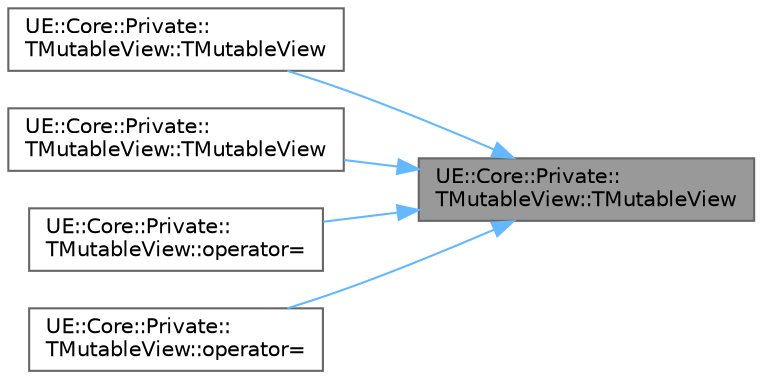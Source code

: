 digraph "UE::Core::Private::TMutableView::TMutableView"
{
 // INTERACTIVE_SVG=YES
 // LATEX_PDF_SIZE
  bgcolor="transparent";
  edge [fontname=Helvetica,fontsize=10,labelfontname=Helvetica,labelfontsize=10];
  node [fontname=Helvetica,fontsize=10,shape=box,height=0.2,width=0.4];
  rankdir="RL";
  Node1 [id="Node000001",label="UE::Core::Private::\lTMutableView::TMutableView",height=0.2,width=0.4,color="gray40", fillcolor="grey60", style="filled", fontcolor="black",tooltip=" "];
  Node1 -> Node2 [id="edge1_Node000001_Node000002",dir="back",color="steelblue1",style="solid",tooltip=" "];
  Node2 [id="Node000002",label="UE::Core::Private::\lTMutableView::TMutableView",height=0.2,width=0.4,color="grey40", fillcolor="white", style="filled",URL="$d9/d0e/classUE_1_1Core_1_1Private_1_1TMutableView.html#ad77373edf3e7826639f4ae18fe19c9c7",tooltip=" "];
  Node1 -> Node3 [id="edge2_Node000001_Node000003",dir="back",color="steelblue1",style="solid",tooltip=" "];
  Node3 [id="Node000003",label="UE::Core::Private::\lTMutableView::TMutableView",height=0.2,width=0.4,color="grey40", fillcolor="white", style="filled",URL="$d9/d0e/classUE_1_1Core_1_1Private_1_1TMutableView.html#a2c9f138da3485c7bfbd8049456eda2a7",tooltip=" "];
  Node1 -> Node4 [id="edge3_Node000001_Node000004",dir="back",color="steelblue1",style="solid",tooltip=" "];
  Node4 [id="Node000004",label="UE::Core::Private::\lTMutableView::operator=",height=0.2,width=0.4,color="grey40", fillcolor="white", style="filled",URL="$d9/d0e/classUE_1_1Core_1_1Private_1_1TMutableView.html#a4554fc592fcd488217d1189337b18be1",tooltip=" "];
  Node1 -> Node5 [id="edge4_Node000001_Node000005",dir="back",color="steelblue1",style="solid",tooltip=" "];
  Node5 [id="Node000005",label="UE::Core::Private::\lTMutableView::operator=",height=0.2,width=0.4,color="grey40", fillcolor="white", style="filled",URL="$d9/d0e/classUE_1_1Core_1_1Private_1_1TMutableView.html#a167fa2438f25a80450b733f546f216a6",tooltip=" "];
}
